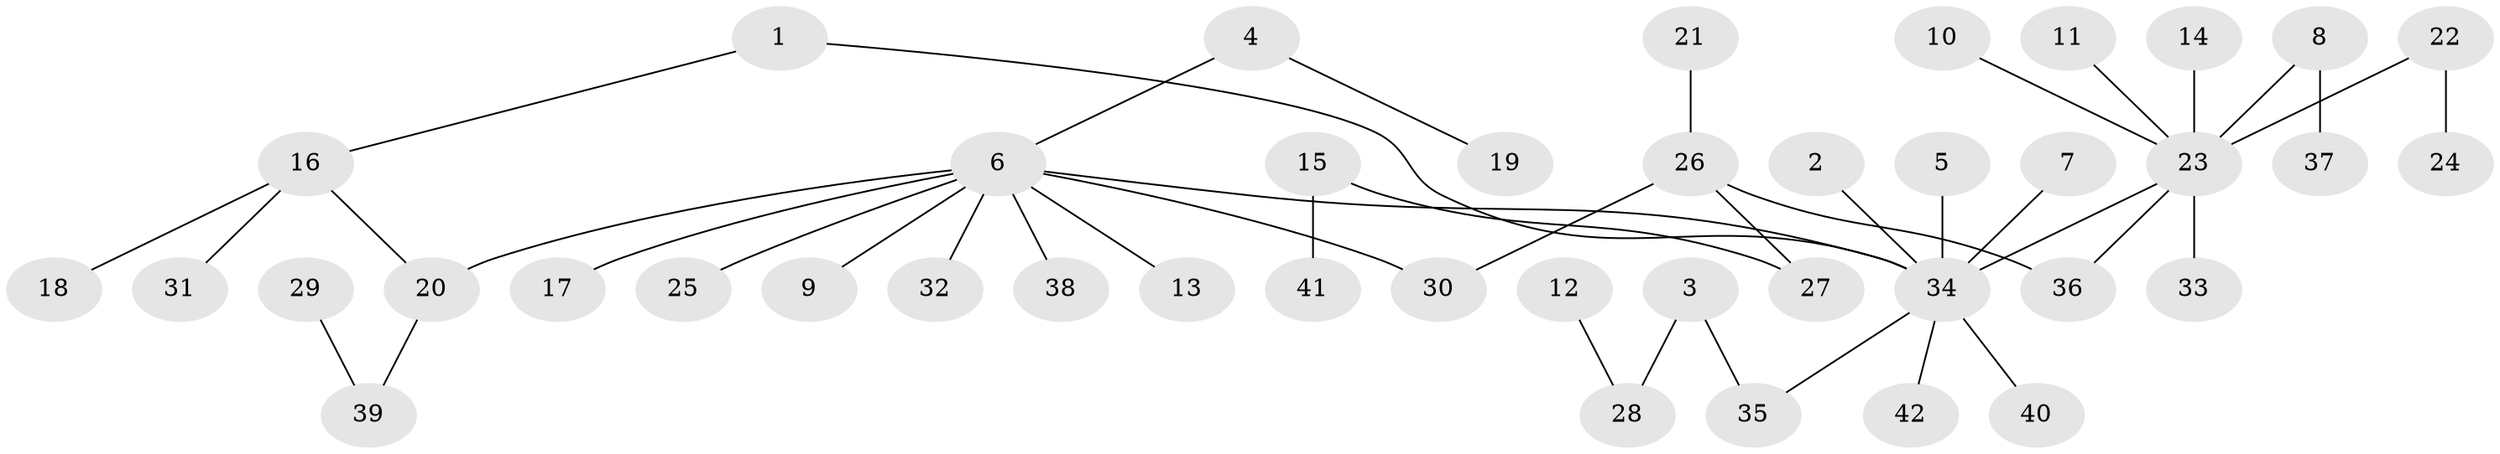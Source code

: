// original degree distribution, {3: 0.09523809523809523, 10: 0.011904761904761904, 11: 0.011904761904761904, 12: 0.011904761904761904, 2: 0.14285714285714285, 1: 0.6309523809523809, 4: 0.07142857142857142, 6: 0.023809523809523808}
// Generated by graph-tools (version 1.1) at 2025/01/03/09/25 03:01:48]
// undirected, 42 vertices, 43 edges
graph export_dot {
graph [start="1"]
  node [color=gray90,style=filled];
  1;
  2;
  3;
  4;
  5;
  6;
  7;
  8;
  9;
  10;
  11;
  12;
  13;
  14;
  15;
  16;
  17;
  18;
  19;
  20;
  21;
  22;
  23;
  24;
  25;
  26;
  27;
  28;
  29;
  30;
  31;
  32;
  33;
  34;
  35;
  36;
  37;
  38;
  39;
  40;
  41;
  42;
  1 -- 16 [weight=1.0];
  1 -- 34 [weight=1.0];
  2 -- 34 [weight=1.0];
  3 -- 28 [weight=1.0];
  3 -- 35 [weight=1.0];
  4 -- 6 [weight=1.0];
  4 -- 19 [weight=1.0];
  5 -- 34 [weight=1.0];
  6 -- 9 [weight=1.0];
  6 -- 13 [weight=1.0];
  6 -- 17 [weight=1.0];
  6 -- 20 [weight=1.0];
  6 -- 25 [weight=1.0];
  6 -- 30 [weight=1.0];
  6 -- 32 [weight=1.0];
  6 -- 34 [weight=1.0];
  6 -- 38 [weight=1.0];
  7 -- 34 [weight=1.0];
  8 -- 23 [weight=1.0];
  8 -- 37 [weight=1.0];
  10 -- 23 [weight=1.0];
  11 -- 23 [weight=1.0];
  12 -- 28 [weight=1.0];
  14 -- 23 [weight=1.0];
  15 -- 27 [weight=1.0];
  15 -- 41 [weight=1.0];
  16 -- 18 [weight=1.0];
  16 -- 20 [weight=1.0];
  16 -- 31 [weight=1.0];
  20 -- 39 [weight=1.0];
  21 -- 26 [weight=1.0];
  22 -- 23 [weight=1.0];
  22 -- 24 [weight=1.0];
  23 -- 33 [weight=1.0];
  23 -- 34 [weight=1.0];
  23 -- 36 [weight=1.0];
  26 -- 27 [weight=1.0];
  26 -- 30 [weight=1.0];
  26 -- 36 [weight=1.0];
  29 -- 39 [weight=1.0];
  34 -- 35 [weight=1.0];
  34 -- 40 [weight=1.0];
  34 -- 42 [weight=1.0];
}
